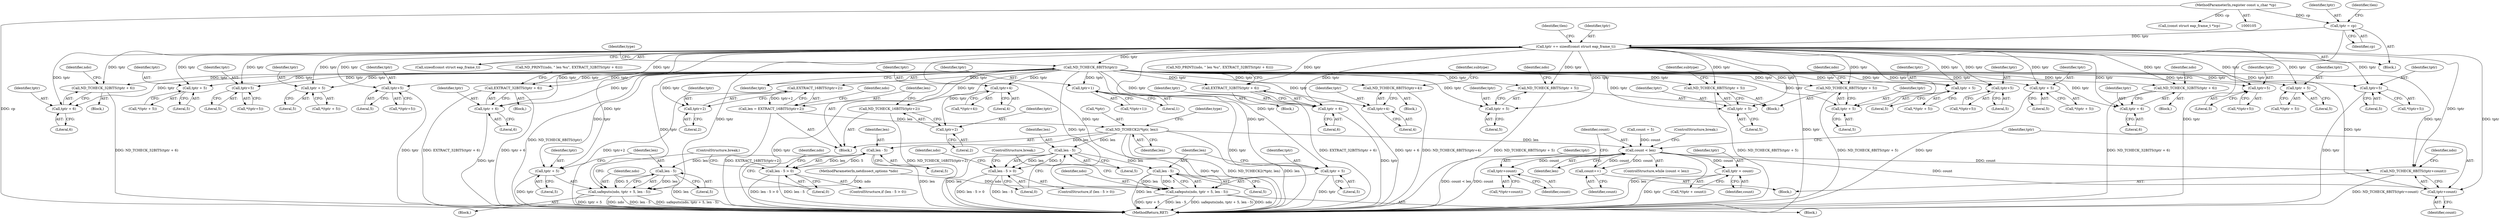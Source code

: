 digraph "0_tcpdump_985122081165753c7442bd7824c473eb9ff56308@API" {
"1000190" [label="(Call,tptr += sizeof(const struct eap_frame_t))"];
"1000120" [label="(Call,tptr = cp)"];
"1000107" [label="(MethodParameterIn,register const u_char *cp)"];
"1000204" [label="(Call,ND_TCHECK_8BITS(tptr))"];
"1000210" [label="(Call,ND_TCHECK_16BITS(tptr+2))"];
"1000211" [label="(Call,tptr+2)"];
"1000216" [label="(Call,EXTRACT_16BITS(tptr+2))"];
"1000214" [label="(Call,len = EXTRACT_16BITS(tptr+2))"];
"1000238" [label="(Call,ND_TCHECK2(*tptr, len))"];
"1000274" [label="(Call,len - 5)"];
"1000273" [label="(Call,len - 5 > 0)"];
"1000288" [label="(Call,len - 5)"];
"1000283" [label="(Call,safeputs(ndo, tptr + 5, len - 5))"];
"1000295" [label="(Call,len - 5)"];
"1000294" [label="(Call,len - 5 > 0)"];
"1000309" [label="(Call,len - 5)"];
"1000304" [label="(Call,safeputs(ndo, tptr + 5, len - 5))"];
"1000318" [label="(Call,count < len)"];
"1000322" [label="(Call,ND_TCHECK_8BITS(tptr+count))"];
"1000323" [label="(Call,tptr+count)"];
"1000336" [label="(Call,tptr+count)"];
"1000340" [label="(Call,tptr + count)"];
"1000343" [label="(Call,count++)"];
"1000217" [label="(Call,tptr+2)"];
"1000234" [label="(Call,tptr+1)"];
"1000247" [label="(Call,ND_TCHECK_8BITS(tptr+4))"];
"1000248" [label="(Call,tptr+4)"];
"1000254" [label="(Call,tptr+4)"];
"1000285" [label="(Call,tptr + 5)"];
"1000306" [label="(Call,tptr + 5)"];
"1000348" [label="(Call,ND_TCHECK_8BITS(tptr + 5))"];
"1000349" [label="(Call,tptr + 5)"];
"1000363" [label="(Call,tptr + 5)"];
"1000376" [label="(Call,tptr+5)"];
"1000380" [label="(Call,tptr + 5)"];
"1000386" [label="(Call,tptr+5)"];
"1000390" [label="(Call,ND_TCHECK_32BITS(tptr + 6))"];
"1000391" [label="(Call,tptr + 6)"];
"1000399" [label="(Call,EXTRACT_32BITS(tptr + 6))"];
"1000400" [label="(Call,tptr + 6)"];
"1000405" [label="(Call,ND_TCHECK_8BITS(tptr + 5))"];
"1000406" [label="(Call,tptr + 5)"];
"1000416" [label="(Call,tptr + 5)"];
"1000429" [label="(Call,tptr+5)"];
"1000433" [label="(Call,tptr + 5)"];
"1000439" [label="(Call,tptr+5)"];
"1000443" [label="(Call,ND_TCHECK_32BITS(tptr + 6))"];
"1000444" [label="(Call,tptr + 6)"];
"1000452" [label="(Call,EXTRACT_32BITS(tptr + 6))"];
"1000453" [label="(Call,tptr + 6)"];
"1000459" [label="(Call,ND_TCHECK_8BITS(tptr + 5))"];
"1000460" [label="(Call,tptr + 5)"];
"1000473" [label="(Call,tptr+5)"];
"1000477" [label="(Call,tptr + 5)"];
"1000249" [label="(Identifier,tptr)"];
"1000365" [label="(Literal,5)"];
"1000382" [label="(Literal,5)"];
"1000109" [label="(Block,)"];
"1000453" [label="(Call,tptr + 6)"];
"1000274" [label="(Call,len - 5)"];
"1000391" [label="(Call,tptr + 6)"];
"1000401" [label="(Identifier,tptr)"];
"1000308" [label="(Literal,5)"];
"1000477" [label="(Call,tptr + 5)"];
"1000235" [label="(Identifier,tptr)"];
"1000340" [label="(Call,tptr + count)"];
"1000288" [label="(Call,len - 5)"];
"1000298" [label="(Literal,0)"];
"1000120" [label="(Call,tptr = cp)"];
"1000295" [label="(Call,len - 5)"];
"1000286" [label="(Identifier,tptr)"];
"1000375" [label="(Call,*(tptr+5))"];
"1000402" [label="(Literal,6)"];
"1000449" [label="(Identifier,ndo)"];
"1000475" [label="(Literal,5)"];
"1000293" [label="(ControlStructure,if (len - 5 > 0))"];
"1000207" [label="(Identifier,type)"];
"1000362" [label="(Call,*(tptr + 5))"];
"1000363" [label="(Call,tptr + 5)"];
"1000191" [label="(Identifier,tptr)"];
"1000304" [label="(Call,safeputs(ndo, tptr + 5, len - 5))"];
"1000376" [label="(Call,tptr+5)"];
"1000254" [label="(Call,tptr+4)"];
"1000345" [label="(ControlStructure,break;)"];
"1000128" [label="(Call,(const struct eap_frame_t *)cp)"];
"1000377" [label="(Identifier,tptr)"];
"1000336" [label="(Call,tptr+count)"];
"1000218" [label="(Identifier,tptr)"];
"1000415" [label="(Call,*(tptr + 5))"];
"1000444" [label="(Call,tptr + 6)"];
"1000122" [label="(Identifier,cp)"];
"1000309" [label="(Call,len - 5)"];
"1000314" [label="(Call,count = 5)"];
"1000290" [label="(Literal,5)"];
"1000285" [label="(Call,tptr + 5)"];
"1000433" [label="(Call,tptr + 5)"];
"1000307" [label="(Identifier,tptr)"];
"1000418" [label="(Literal,5)"];
"1000479" [label="(Literal,5)"];
"1000277" [label="(Literal,0)"];
"1000455" [label="(Literal,6)"];
"1000454" [label="(Identifier,tptr)"];
"1000204" [label="(Call,ND_TCHECK_8BITS(tptr))"];
"1000302" [label="(Identifier,ndo)"];
"1000405" [label="(Call,ND_TCHECK_8BITS(tptr + 5))"];
"1000461" [label="(Identifier,tptr)"];
"1000435" [label="(Literal,5)"];
"1000478" [label="(Identifier,tptr)"];
"1000297" [label="(Literal,5)"];
"1000275" [label="(Identifier,len)"];
"1000212" [label="(Identifier,tptr)"];
"1000205" [label="(Identifier,tptr)"];
"1000354" [label="(Identifier,subtype)"];
"1000253" [label="(Call,*(tptr+4))"];
"1000311" [label="(Literal,5)"];
"1000236" [label="(Literal,1)"];
"1000256" [label="(Literal,4)"];
"1000319" [label="(Identifier,count)"];
"1000255" [label="(Identifier,tptr)"];
"1000323" [label="(Call,tptr+count)"];
"1000428" [label="(Call,*(tptr+5))"];
"1000432" [label="(Call,*(tptr + 5))"];
"1000322" [label="(Call,ND_TCHECK_8BITS(tptr+count))"];
"1000434" [label="(Identifier,tptr)"];
"1000389" [label="(Block,)"];
"1000459" [label="(Call,ND_TCHECK_8BITS(tptr + 5))"];
"1000216" [label="(Call,EXTRACT_16BITS(tptr+2))"];
"1000349" [label="(Call,tptr + 5)"];
"1000450" [label="(Block,)"];
"1000246" [label="(Block,)"];
"1000238" [label="(Call,ND_TCHECK2(*tptr, len))"];
"1000222" [label="(Identifier,ndo)"];
"1000217" [label="(Call,tptr+2)"];
"1000499" [label="(MethodReturn,RET)"];
"1000344" [label="(Identifier,count)"];
"1000234" [label="(Call,tptr+1)"];
"1000351" [label="(Literal,5)"];
"1000393" [label="(Literal,6)"];
"1000386" [label="(Call,tptr+5)"];
"1000430" [label="(Identifier,tptr)"];
"1000474" [label="(Identifier,tptr)"];
"1000438" [label="(Call,*(tptr+5))"];
"1000446" [label="(Literal,6)"];
"1000417" [label="(Identifier,tptr)"];
"1000324" [label="(Identifier,tptr)"];
"1000385" [label="(Call,*(tptr+5))"];
"1000312" [label="(ControlStructure,break;)"];
"1000439" [label="(Call,tptr+5)"];
"1000443" [label="(Call,ND_TCHECK_32BITS(tptr + 6))"];
"1000244" [label="(Identifier,type)"];
"1000106" [label="(MethodParameterIn,netdissect_options *ndo)"];
"1000392" [label="(Identifier,tptr)"];
"1000299" [label="(Block,)"];
"1000325" [label="(Identifier,count)"];
"1000380" [label="(Call,tptr + 5)"];
"1000270" [label="(Block,)"];
"1000396" [label="(Identifier,ndo)"];
"1000276" [label="(Literal,5)"];
"1000328" [label="(Identifier,ndo)"];
"1000379" [label="(Call,*(tptr + 5))"];
"1000387" [label="(Identifier,tptr)"];
"1000407" [label="(Identifier,tptr)"];
"1000190" [label="(Call,tptr += sizeof(const struct eap_frame_t))"];
"1000411" [label="(Identifier,ndo)"];
"1000431" [label="(Literal,5)"];
"1000408" [label="(Literal,5)"];
"1000342" [label="(Identifier,count)"];
"1000320" [label="(Identifier,len)"];
"1000211" [label="(Call,tptr+2)"];
"1000406" [label="(Call,tptr + 5)"];
"1000272" [label="(ControlStructure,if (len - 5 > 0))"];
"1000241" [label="(Identifier,len)"];
"1000294" [label="(Call,len - 5 > 0)"];
"1000400" [label="(Call,tptr + 6)"];
"1000335" [label="(Call,*(tptr+count))"];
"1000239" [label="(Call,*tptr)"];
"1000192" [label="(Call,sizeof(const struct eap_frame_t))"];
"1000310" [label="(Identifier,len)"];
"1000348" [label="(Call,ND_TCHECK_8BITS(tptr + 5))"];
"1000195" [label="(Identifier,tlen)"];
"1000210" [label="(Call,ND_TCHECK_16BITS(tptr+2))"];
"1000317" [label="(ControlStructure,while (count < len))"];
"1000442" [label="(Block,)"];
"1000107" [label="(MethodParameterIn,register const u_char *cp)"];
"1000214" [label="(Call,len = EXTRACT_16BITS(tptr+2))"];
"1000364" [label="(Identifier,tptr)"];
"1000252" [label="(Identifier,subtype)"];
"1000233" [label="(Call,*(tptr+1))"];
"1000296" [label="(Identifier,len)"];
"1000397" [label="(Block,)"];
"1000462" [label="(Literal,5)"];
"1000202" [label="(Block,)"];
"1000429" [label="(Call,tptr+5)"];
"1000248" [label="(Call,tptr+4)"];
"1000460" [label="(Call,tptr + 5)"];
"1000338" [label="(Identifier,count)"];
"1000399" [label="(Call,EXTRACT_32BITS(tptr + 6))"];
"1000305" [label="(Identifier,ndo)"];
"1000452" [label="(Call,EXTRACT_32BITS(tptr + 6))"];
"1000343" [label="(Call,count++)"];
"1000283" [label="(Call,safeputs(ndo, tptr + 5, len - 5))"];
"1000247" [label="(Call,ND_TCHECK_8BITS(tptr+4))"];
"1000476" [label="(Call,*(tptr + 5))"];
"1000394" [label="(Call,ND_PRINT((ndo, \" len %u\", EXTRACT_32BITS(tptr + 6))))"];
"1000219" [label="(Literal,2)"];
"1000291" [label="(ControlStructure,break;)"];
"1000465" [label="(Identifier,ndo)"];
"1000278" [label="(Block,)"];
"1000447" [label="(Call,ND_PRINT((ndo, \" len %u\", EXTRACT_32BITS(tptr + 6))))"];
"1000124" [label="(Identifier,tlen)"];
"1000213" [label="(Literal,2)"];
"1000284" [label="(Identifier,ndo)"];
"1000440" [label="(Identifier,tptr)"];
"1000388" [label="(Literal,5)"];
"1000318" [label="(Call,count < len)"];
"1000281" [label="(Identifier,ndo)"];
"1000390" [label="(Call,ND_TCHECK_32BITS(tptr + 6))"];
"1000441" [label="(Literal,5)"];
"1000306" [label="(Call,tptr + 5)"];
"1000287" [label="(Literal,5)"];
"1000339" [label="(Call,*(tptr + count))"];
"1000350" [label="(Identifier,tptr)"];
"1000273" [label="(Call,len - 5 > 0)"];
"1000378" [label="(Literal,5)"];
"1000289" [label="(Identifier,len)"];
"1000472" [label="(Call,*(tptr+5))"];
"1000445" [label="(Identifier,tptr)"];
"1000337" [label="(Identifier,tptr)"];
"1000321" [label="(Block,)"];
"1000341" [label="(Identifier,tptr)"];
"1000381" [label="(Identifier,tptr)"];
"1000250" [label="(Literal,4)"];
"1000416" [label="(Call,tptr + 5)"];
"1000473" [label="(Call,tptr+5)"];
"1000215" [label="(Identifier,len)"];
"1000121" [label="(Identifier,tptr)"];
"1000190" -> "1000109"  [label="AST: "];
"1000190" -> "1000192"  [label="CFG: "];
"1000191" -> "1000190"  [label="AST: "];
"1000192" -> "1000190"  [label="AST: "];
"1000195" -> "1000190"  [label="CFG: "];
"1000190" -> "1000499"  [label="DDG: tptr"];
"1000120" -> "1000190"  [label="DDG: tptr"];
"1000190" -> "1000204"  [label="DDG: tptr"];
"1000190" -> "1000283"  [label="DDG: tptr"];
"1000190" -> "1000285"  [label="DDG: tptr"];
"1000190" -> "1000304"  [label="DDG: tptr"];
"1000190" -> "1000306"  [label="DDG: tptr"];
"1000190" -> "1000322"  [label="DDG: tptr"];
"1000190" -> "1000323"  [label="DDG: tptr"];
"1000190" -> "1000348"  [label="DDG: tptr"];
"1000190" -> "1000349"  [label="DDG: tptr"];
"1000190" -> "1000363"  [label="DDG: tptr"];
"1000190" -> "1000376"  [label="DDG: tptr"];
"1000190" -> "1000380"  [label="DDG: tptr"];
"1000190" -> "1000386"  [label="DDG: tptr"];
"1000190" -> "1000390"  [label="DDG: tptr"];
"1000190" -> "1000391"  [label="DDG: tptr"];
"1000190" -> "1000399"  [label="DDG: tptr"];
"1000190" -> "1000400"  [label="DDG: tptr"];
"1000190" -> "1000405"  [label="DDG: tptr"];
"1000190" -> "1000406"  [label="DDG: tptr"];
"1000190" -> "1000416"  [label="DDG: tptr"];
"1000190" -> "1000429"  [label="DDG: tptr"];
"1000190" -> "1000433"  [label="DDG: tptr"];
"1000190" -> "1000439"  [label="DDG: tptr"];
"1000190" -> "1000443"  [label="DDG: tptr"];
"1000190" -> "1000444"  [label="DDG: tptr"];
"1000190" -> "1000452"  [label="DDG: tptr"];
"1000190" -> "1000453"  [label="DDG: tptr"];
"1000190" -> "1000459"  [label="DDG: tptr"];
"1000190" -> "1000460"  [label="DDG: tptr"];
"1000190" -> "1000473"  [label="DDG: tptr"];
"1000190" -> "1000477"  [label="DDG: tptr"];
"1000120" -> "1000109"  [label="AST: "];
"1000120" -> "1000122"  [label="CFG: "];
"1000121" -> "1000120"  [label="AST: "];
"1000122" -> "1000120"  [label="AST: "];
"1000124" -> "1000120"  [label="CFG: "];
"1000120" -> "1000499"  [label="DDG: tptr"];
"1000107" -> "1000120"  [label="DDG: cp"];
"1000107" -> "1000105"  [label="AST: "];
"1000107" -> "1000499"  [label="DDG: cp"];
"1000107" -> "1000128"  [label="DDG: cp"];
"1000204" -> "1000202"  [label="AST: "];
"1000204" -> "1000205"  [label="CFG: "];
"1000205" -> "1000204"  [label="AST: "];
"1000207" -> "1000204"  [label="CFG: "];
"1000204" -> "1000499"  [label="DDG: ND_TCHECK_8BITS(tptr)"];
"1000204" -> "1000210"  [label="DDG: tptr"];
"1000204" -> "1000211"  [label="DDG: tptr"];
"1000204" -> "1000216"  [label="DDG: tptr"];
"1000204" -> "1000217"  [label="DDG: tptr"];
"1000204" -> "1000234"  [label="DDG: tptr"];
"1000204" -> "1000247"  [label="DDG: tptr"];
"1000204" -> "1000248"  [label="DDG: tptr"];
"1000204" -> "1000254"  [label="DDG: tptr"];
"1000204" -> "1000283"  [label="DDG: tptr"];
"1000204" -> "1000285"  [label="DDG: tptr"];
"1000204" -> "1000304"  [label="DDG: tptr"];
"1000204" -> "1000306"  [label="DDG: tptr"];
"1000204" -> "1000322"  [label="DDG: tptr"];
"1000204" -> "1000323"  [label="DDG: tptr"];
"1000204" -> "1000348"  [label="DDG: tptr"];
"1000204" -> "1000349"  [label="DDG: tptr"];
"1000204" -> "1000363"  [label="DDG: tptr"];
"1000204" -> "1000376"  [label="DDG: tptr"];
"1000204" -> "1000380"  [label="DDG: tptr"];
"1000204" -> "1000386"  [label="DDG: tptr"];
"1000204" -> "1000390"  [label="DDG: tptr"];
"1000204" -> "1000391"  [label="DDG: tptr"];
"1000204" -> "1000399"  [label="DDG: tptr"];
"1000204" -> "1000400"  [label="DDG: tptr"];
"1000204" -> "1000405"  [label="DDG: tptr"];
"1000204" -> "1000406"  [label="DDG: tptr"];
"1000204" -> "1000416"  [label="DDG: tptr"];
"1000204" -> "1000429"  [label="DDG: tptr"];
"1000204" -> "1000433"  [label="DDG: tptr"];
"1000204" -> "1000439"  [label="DDG: tptr"];
"1000204" -> "1000443"  [label="DDG: tptr"];
"1000204" -> "1000444"  [label="DDG: tptr"];
"1000204" -> "1000452"  [label="DDG: tptr"];
"1000204" -> "1000453"  [label="DDG: tptr"];
"1000204" -> "1000459"  [label="DDG: tptr"];
"1000204" -> "1000460"  [label="DDG: tptr"];
"1000204" -> "1000473"  [label="DDG: tptr"];
"1000204" -> "1000477"  [label="DDG: tptr"];
"1000210" -> "1000202"  [label="AST: "];
"1000210" -> "1000211"  [label="CFG: "];
"1000211" -> "1000210"  [label="AST: "];
"1000215" -> "1000210"  [label="CFG: "];
"1000210" -> "1000499"  [label="DDG: ND_TCHECK_16BITS(tptr+2)"];
"1000211" -> "1000213"  [label="CFG: "];
"1000212" -> "1000211"  [label="AST: "];
"1000213" -> "1000211"  [label="AST: "];
"1000216" -> "1000214"  [label="AST: "];
"1000216" -> "1000217"  [label="CFG: "];
"1000217" -> "1000216"  [label="AST: "];
"1000214" -> "1000216"  [label="CFG: "];
"1000216" -> "1000499"  [label="DDG: tptr+2"];
"1000216" -> "1000214"  [label="DDG: tptr+2"];
"1000214" -> "1000202"  [label="AST: "];
"1000215" -> "1000214"  [label="AST: "];
"1000222" -> "1000214"  [label="CFG: "];
"1000214" -> "1000499"  [label="DDG: EXTRACT_16BITS(tptr+2)"];
"1000214" -> "1000238"  [label="DDG: len"];
"1000238" -> "1000202"  [label="AST: "];
"1000238" -> "1000241"  [label="CFG: "];
"1000239" -> "1000238"  [label="AST: "];
"1000241" -> "1000238"  [label="AST: "];
"1000244" -> "1000238"  [label="CFG: "];
"1000238" -> "1000499"  [label="DDG: *tptr"];
"1000238" -> "1000499"  [label="DDG: ND_TCHECK2(*tptr, len)"];
"1000238" -> "1000499"  [label="DDG: len"];
"1000238" -> "1000274"  [label="DDG: len"];
"1000238" -> "1000295"  [label="DDG: len"];
"1000238" -> "1000318"  [label="DDG: len"];
"1000274" -> "1000273"  [label="AST: "];
"1000274" -> "1000276"  [label="CFG: "];
"1000275" -> "1000274"  [label="AST: "];
"1000276" -> "1000274"  [label="AST: "];
"1000277" -> "1000274"  [label="CFG: "];
"1000274" -> "1000499"  [label="DDG: len"];
"1000274" -> "1000273"  [label="DDG: len"];
"1000274" -> "1000273"  [label="DDG: 5"];
"1000274" -> "1000288"  [label="DDG: len"];
"1000273" -> "1000272"  [label="AST: "];
"1000273" -> "1000277"  [label="CFG: "];
"1000277" -> "1000273"  [label="AST: "];
"1000281" -> "1000273"  [label="CFG: "];
"1000291" -> "1000273"  [label="CFG: "];
"1000273" -> "1000499"  [label="DDG: len - 5"];
"1000273" -> "1000499"  [label="DDG: len - 5 > 0"];
"1000288" -> "1000283"  [label="AST: "];
"1000288" -> "1000290"  [label="CFG: "];
"1000289" -> "1000288"  [label="AST: "];
"1000290" -> "1000288"  [label="AST: "];
"1000283" -> "1000288"  [label="CFG: "];
"1000288" -> "1000499"  [label="DDG: len"];
"1000288" -> "1000283"  [label="DDG: len"];
"1000288" -> "1000283"  [label="DDG: 5"];
"1000283" -> "1000278"  [label="AST: "];
"1000284" -> "1000283"  [label="AST: "];
"1000285" -> "1000283"  [label="AST: "];
"1000291" -> "1000283"  [label="CFG: "];
"1000283" -> "1000499"  [label="DDG: tptr + 5"];
"1000283" -> "1000499"  [label="DDG: ndo"];
"1000283" -> "1000499"  [label="DDG: len - 5"];
"1000283" -> "1000499"  [label="DDG: safeputs(ndo, tptr + 5, len - 5)"];
"1000106" -> "1000283"  [label="DDG: ndo"];
"1000295" -> "1000294"  [label="AST: "];
"1000295" -> "1000297"  [label="CFG: "];
"1000296" -> "1000295"  [label="AST: "];
"1000297" -> "1000295"  [label="AST: "];
"1000298" -> "1000295"  [label="CFG: "];
"1000295" -> "1000499"  [label="DDG: len"];
"1000295" -> "1000294"  [label="DDG: len"];
"1000295" -> "1000294"  [label="DDG: 5"];
"1000295" -> "1000309"  [label="DDG: len"];
"1000294" -> "1000293"  [label="AST: "];
"1000294" -> "1000298"  [label="CFG: "];
"1000298" -> "1000294"  [label="AST: "];
"1000302" -> "1000294"  [label="CFG: "];
"1000312" -> "1000294"  [label="CFG: "];
"1000294" -> "1000499"  [label="DDG: len - 5 > 0"];
"1000294" -> "1000499"  [label="DDG: len - 5"];
"1000309" -> "1000304"  [label="AST: "];
"1000309" -> "1000311"  [label="CFG: "];
"1000310" -> "1000309"  [label="AST: "];
"1000311" -> "1000309"  [label="AST: "];
"1000304" -> "1000309"  [label="CFG: "];
"1000309" -> "1000499"  [label="DDG: len"];
"1000309" -> "1000304"  [label="DDG: len"];
"1000309" -> "1000304"  [label="DDG: 5"];
"1000304" -> "1000299"  [label="AST: "];
"1000305" -> "1000304"  [label="AST: "];
"1000306" -> "1000304"  [label="AST: "];
"1000312" -> "1000304"  [label="CFG: "];
"1000304" -> "1000499"  [label="DDG: len - 5"];
"1000304" -> "1000499"  [label="DDG: safeputs(ndo, tptr + 5, len - 5)"];
"1000304" -> "1000499"  [label="DDG: ndo"];
"1000304" -> "1000499"  [label="DDG: tptr + 5"];
"1000106" -> "1000304"  [label="DDG: ndo"];
"1000318" -> "1000317"  [label="AST: "];
"1000318" -> "1000320"  [label="CFG: "];
"1000319" -> "1000318"  [label="AST: "];
"1000320" -> "1000318"  [label="AST: "];
"1000324" -> "1000318"  [label="CFG: "];
"1000345" -> "1000318"  [label="CFG: "];
"1000318" -> "1000499"  [label="DDG: count < len"];
"1000318" -> "1000499"  [label="DDG: count"];
"1000318" -> "1000499"  [label="DDG: len"];
"1000343" -> "1000318"  [label="DDG: count"];
"1000314" -> "1000318"  [label="DDG: count"];
"1000318" -> "1000322"  [label="DDG: count"];
"1000318" -> "1000323"  [label="DDG: count"];
"1000318" -> "1000336"  [label="DDG: count"];
"1000318" -> "1000340"  [label="DDG: count"];
"1000318" -> "1000343"  [label="DDG: count"];
"1000322" -> "1000321"  [label="AST: "];
"1000322" -> "1000323"  [label="CFG: "];
"1000323" -> "1000322"  [label="AST: "];
"1000328" -> "1000322"  [label="CFG: "];
"1000322" -> "1000499"  [label="DDG: ND_TCHECK_8BITS(tptr+count)"];
"1000323" -> "1000325"  [label="CFG: "];
"1000324" -> "1000323"  [label="AST: "];
"1000325" -> "1000323"  [label="AST: "];
"1000336" -> "1000335"  [label="AST: "];
"1000336" -> "1000338"  [label="CFG: "];
"1000337" -> "1000336"  [label="AST: "];
"1000338" -> "1000336"  [label="AST: "];
"1000335" -> "1000336"  [label="CFG: "];
"1000340" -> "1000339"  [label="AST: "];
"1000340" -> "1000342"  [label="CFG: "];
"1000341" -> "1000340"  [label="AST: "];
"1000342" -> "1000340"  [label="AST: "];
"1000339" -> "1000340"  [label="CFG: "];
"1000340" -> "1000499"  [label="DDG: tptr"];
"1000343" -> "1000321"  [label="AST: "];
"1000343" -> "1000344"  [label="CFG: "];
"1000344" -> "1000343"  [label="AST: "];
"1000319" -> "1000343"  [label="CFG: "];
"1000217" -> "1000219"  [label="CFG: "];
"1000218" -> "1000217"  [label="AST: "];
"1000219" -> "1000217"  [label="AST: "];
"1000234" -> "1000233"  [label="AST: "];
"1000234" -> "1000236"  [label="CFG: "];
"1000235" -> "1000234"  [label="AST: "];
"1000236" -> "1000234"  [label="AST: "];
"1000233" -> "1000234"  [label="CFG: "];
"1000234" -> "1000499"  [label="DDG: tptr"];
"1000247" -> "1000246"  [label="AST: "];
"1000247" -> "1000248"  [label="CFG: "];
"1000248" -> "1000247"  [label="AST: "];
"1000252" -> "1000247"  [label="CFG: "];
"1000247" -> "1000499"  [label="DDG: ND_TCHECK_8BITS(tptr+4)"];
"1000248" -> "1000250"  [label="CFG: "];
"1000249" -> "1000248"  [label="AST: "];
"1000250" -> "1000248"  [label="AST: "];
"1000254" -> "1000253"  [label="AST: "];
"1000254" -> "1000256"  [label="CFG: "];
"1000255" -> "1000254"  [label="AST: "];
"1000256" -> "1000254"  [label="AST: "];
"1000253" -> "1000254"  [label="CFG: "];
"1000254" -> "1000499"  [label="DDG: tptr"];
"1000285" -> "1000287"  [label="CFG: "];
"1000286" -> "1000285"  [label="AST: "];
"1000287" -> "1000285"  [label="AST: "];
"1000289" -> "1000285"  [label="CFG: "];
"1000285" -> "1000499"  [label="DDG: tptr"];
"1000306" -> "1000308"  [label="CFG: "];
"1000307" -> "1000306"  [label="AST: "];
"1000308" -> "1000306"  [label="AST: "];
"1000310" -> "1000306"  [label="CFG: "];
"1000306" -> "1000499"  [label="DDG: tptr"];
"1000348" -> "1000270"  [label="AST: "];
"1000348" -> "1000349"  [label="CFG: "];
"1000349" -> "1000348"  [label="AST: "];
"1000354" -> "1000348"  [label="CFG: "];
"1000348" -> "1000499"  [label="DDG: ND_TCHECK_8BITS(tptr + 5)"];
"1000349" -> "1000351"  [label="CFG: "];
"1000350" -> "1000349"  [label="AST: "];
"1000351" -> "1000349"  [label="AST: "];
"1000363" -> "1000362"  [label="AST: "];
"1000363" -> "1000365"  [label="CFG: "];
"1000364" -> "1000363"  [label="AST: "];
"1000365" -> "1000363"  [label="AST: "];
"1000362" -> "1000363"  [label="CFG: "];
"1000376" -> "1000375"  [label="AST: "];
"1000376" -> "1000378"  [label="CFG: "];
"1000377" -> "1000376"  [label="AST: "];
"1000378" -> "1000376"  [label="AST: "];
"1000375" -> "1000376"  [label="CFG: "];
"1000380" -> "1000379"  [label="AST: "];
"1000380" -> "1000382"  [label="CFG: "];
"1000381" -> "1000380"  [label="AST: "];
"1000382" -> "1000380"  [label="AST: "];
"1000379" -> "1000380"  [label="CFG: "];
"1000386" -> "1000385"  [label="AST: "];
"1000386" -> "1000388"  [label="CFG: "];
"1000387" -> "1000386"  [label="AST: "];
"1000388" -> "1000386"  [label="AST: "];
"1000385" -> "1000386"  [label="CFG: "];
"1000386" -> "1000499"  [label="DDG: tptr"];
"1000390" -> "1000389"  [label="AST: "];
"1000390" -> "1000391"  [label="CFG: "];
"1000391" -> "1000390"  [label="AST: "];
"1000396" -> "1000390"  [label="CFG: "];
"1000390" -> "1000499"  [label="DDG: ND_TCHECK_32BITS(tptr + 6)"];
"1000391" -> "1000393"  [label="CFG: "];
"1000392" -> "1000391"  [label="AST: "];
"1000393" -> "1000391"  [label="AST: "];
"1000399" -> "1000397"  [label="AST: "];
"1000399" -> "1000400"  [label="CFG: "];
"1000400" -> "1000399"  [label="AST: "];
"1000394" -> "1000399"  [label="CFG: "];
"1000399" -> "1000499"  [label="DDG: tptr + 6"];
"1000399" -> "1000499"  [label="DDG: EXTRACT_32BITS(tptr + 6)"];
"1000400" -> "1000402"  [label="CFG: "];
"1000401" -> "1000400"  [label="AST: "];
"1000402" -> "1000400"  [label="AST: "];
"1000400" -> "1000499"  [label="DDG: tptr"];
"1000405" -> "1000270"  [label="AST: "];
"1000405" -> "1000406"  [label="CFG: "];
"1000406" -> "1000405"  [label="AST: "];
"1000411" -> "1000405"  [label="CFG: "];
"1000405" -> "1000499"  [label="DDG: ND_TCHECK_8BITS(tptr + 5)"];
"1000406" -> "1000408"  [label="CFG: "];
"1000407" -> "1000406"  [label="AST: "];
"1000408" -> "1000406"  [label="AST: "];
"1000416" -> "1000415"  [label="AST: "];
"1000416" -> "1000418"  [label="CFG: "];
"1000417" -> "1000416"  [label="AST: "];
"1000418" -> "1000416"  [label="AST: "];
"1000415" -> "1000416"  [label="CFG: "];
"1000429" -> "1000428"  [label="AST: "];
"1000429" -> "1000431"  [label="CFG: "];
"1000430" -> "1000429"  [label="AST: "];
"1000431" -> "1000429"  [label="AST: "];
"1000428" -> "1000429"  [label="CFG: "];
"1000433" -> "1000432"  [label="AST: "];
"1000433" -> "1000435"  [label="CFG: "];
"1000434" -> "1000433"  [label="AST: "];
"1000435" -> "1000433"  [label="AST: "];
"1000432" -> "1000433"  [label="CFG: "];
"1000439" -> "1000438"  [label="AST: "];
"1000439" -> "1000441"  [label="CFG: "];
"1000440" -> "1000439"  [label="AST: "];
"1000441" -> "1000439"  [label="AST: "];
"1000438" -> "1000439"  [label="CFG: "];
"1000439" -> "1000499"  [label="DDG: tptr"];
"1000443" -> "1000442"  [label="AST: "];
"1000443" -> "1000444"  [label="CFG: "];
"1000444" -> "1000443"  [label="AST: "];
"1000449" -> "1000443"  [label="CFG: "];
"1000443" -> "1000499"  [label="DDG: ND_TCHECK_32BITS(tptr + 6)"];
"1000444" -> "1000446"  [label="CFG: "];
"1000445" -> "1000444"  [label="AST: "];
"1000446" -> "1000444"  [label="AST: "];
"1000452" -> "1000450"  [label="AST: "];
"1000452" -> "1000453"  [label="CFG: "];
"1000453" -> "1000452"  [label="AST: "];
"1000447" -> "1000452"  [label="CFG: "];
"1000452" -> "1000499"  [label="DDG: EXTRACT_32BITS(tptr + 6)"];
"1000452" -> "1000499"  [label="DDG: tptr + 6"];
"1000453" -> "1000455"  [label="CFG: "];
"1000454" -> "1000453"  [label="AST: "];
"1000455" -> "1000453"  [label="AST: "];
"1000453" -> "1000499"  [label="DDG: tptr"];
"1000459" -> "1000270"  [label="AST: "];
"1000459" -> "1000460"  [label="CFG: "];
"1000460" -> "1000459"  [label="AST: "];
"1000465" -> "1000459"  [label="CFG: "];
"1000459" -> "1000499"  [label="DDG: ND_TCHECK_8BITS(tptr + 5)"];
"1000460" -> "1000462"  [label="CFG: "];
"1000461" -> "1000460"  [label="AST: "];
"1000462" -> "1000460"  [label="AST: "];
"1000473" -> "1000472"  [label="AST: "];
"1000473" -> "1000475"  [label="CFG: "];
"1000474" -> "1000473"  [label="AST: "];
"1000475" -> "1000473"  [label="AST: "];
"1000472" -> "1000473"  [label="CFG: "];
"1000477" -> "1000476"  [label="AST: "];
"1000477" -> "1000479"  [label="CFG: "];
"1000478" -> "1000477"  [label="AST: "];
"1000479" -> "1000477"  [label="AST: "];
"1000476" -> "1000477"  [label="CFG: "];
"1000477" -> "1000499"  [label="DDG: tptr"];
}
